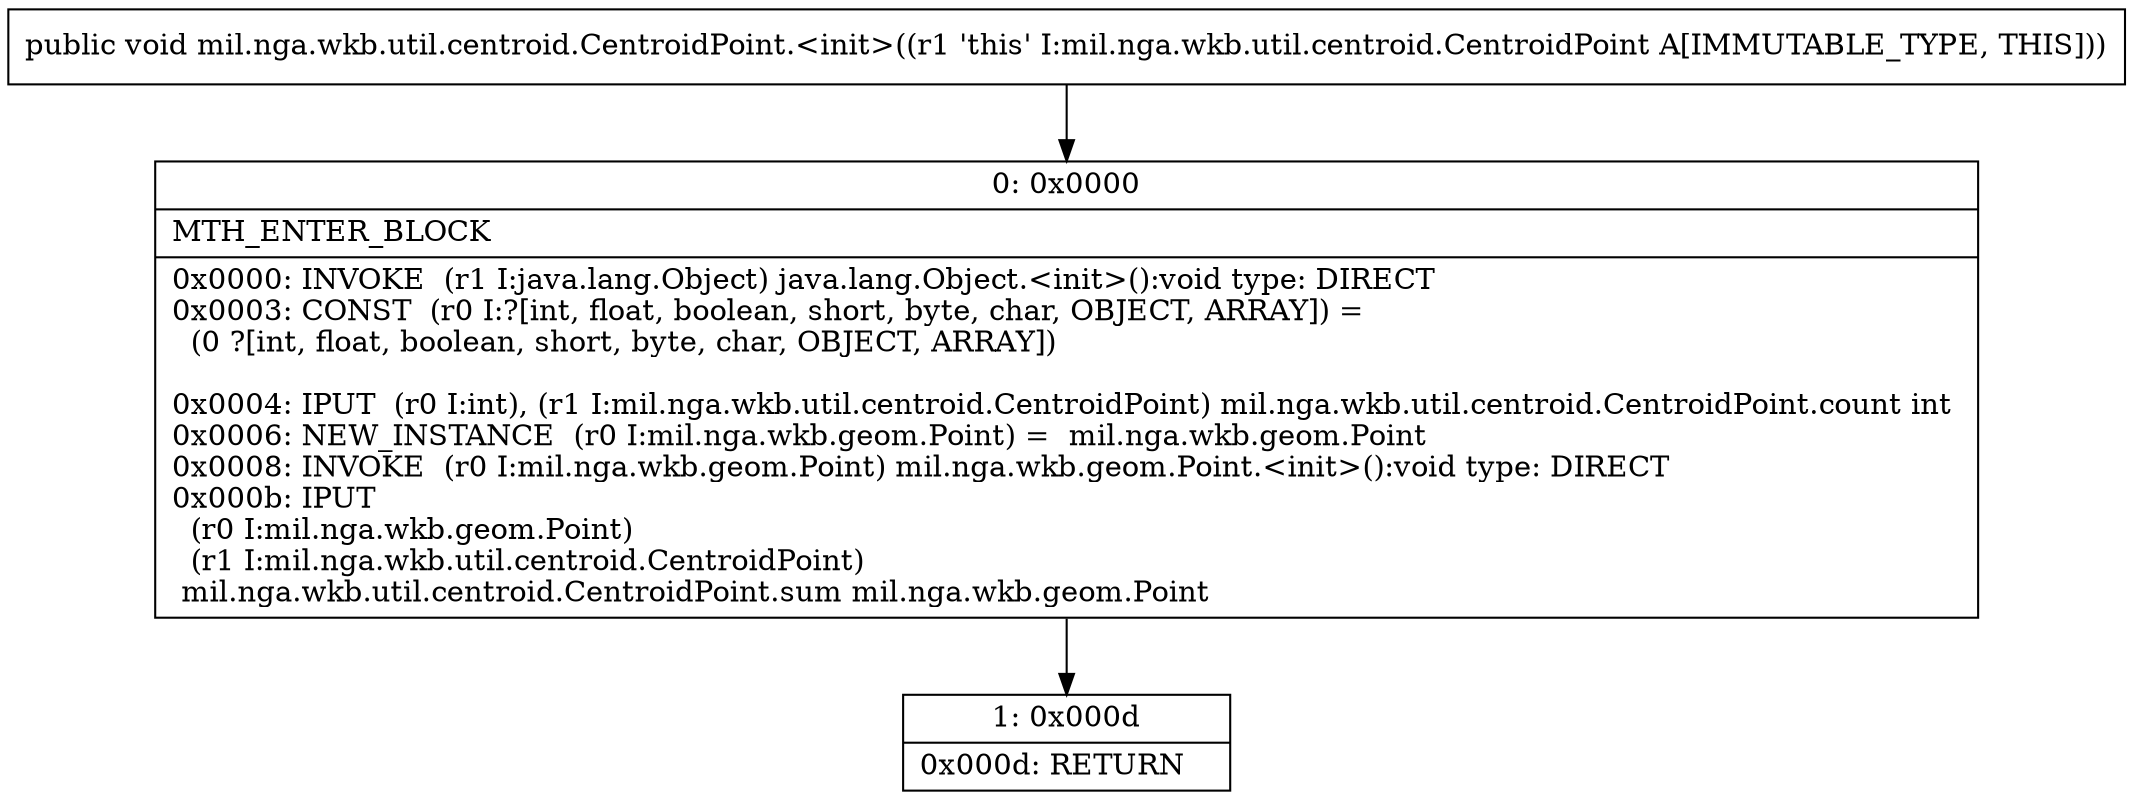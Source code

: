digraph "CFG formil.nga.wkb.util.centroid.CentroidPoint.\<init\>()V" {
Node_0 [shape=record,label="{0\:\ 0x0000|MTH_ENTER_BLOCK\l|0x0000: INVOKE  (r1 I:java.lang.Object) java.lang.Object.\<init\>():void type: DIRECT \l0x0003: CONST  (r0 I:?[int, float, boolean, short, byte, char, OBJECT, ARRAY]) = \l  (0 ?[int, float, boolean, short, byte, char, OBJECT, ARRAY])\l \l0x0004: IPUT  (r0 I:int), (r1 I:mil.nga.wkb.util.centroid.CentroidPoint) mil.nga.wkb.util.centroid.CentroidPoint.count int \l0x0006: NEW_INSTANCE  (r0 I:mil.nga.wkb.geom.Point) =  mil.nga.wkb.geom.Point \l0x0008: INVOKE  (r0 I:mil.nga.wkb.geom.Point) mil.nga.wkb.geom.Point.\<init\>():void type: DIRECT \l0x000b: IPUT  \l  (r0 I:mil.nga.wkb.geom.Point)\l  (r1 I:mil.nga.wkb.util.centroid.CentroidPoint)\l mil.nga.wkb.util.centroid.CentroidPoint.sum mil.nga.wkb.geom.Point \l}"];
Node_1 [shape=record,label="{1\:\ 0x000d|0x000d: RETURN   \l}"];
MethodNode[shape=record,label="{public void mil.nga.wkb.util.centroid.CentroidPoint.\<init\>((r1 'this' I:mil.nga.wkb.util.centroid.CentroidPoint A[IMMUTABLE_TYPE, THIS])) }"];
MethodNode -> Node_0;
Node_0 -> Node_1;
}

